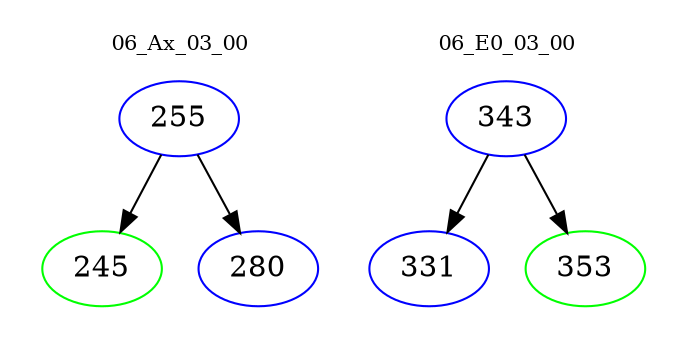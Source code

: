 digraph{
subgraph cluster_0 {
color = white
label = "06_Ax_03_00";
fontsize=10;
T0_255 [label="255", color="blue"]
T0_255 -> T0_245 [color="black"]
T0_245 [label="245", color="green"]
T0_255 -> T0_280 [color="black"]
T0_280 [label="280", color="blue"]
}
subgraph cluster_1 {
color = white
label = "06_E0_03_00";
fontsize=10;
T1_343 [label="343", color="blue"]
T1_343 -> T1_331 [color="black"]
T1_331 [label="331", color="blue"]
T1_343 -> T1_353 [color="black"]
T1_353 [label="353", color="green"]
}
}
